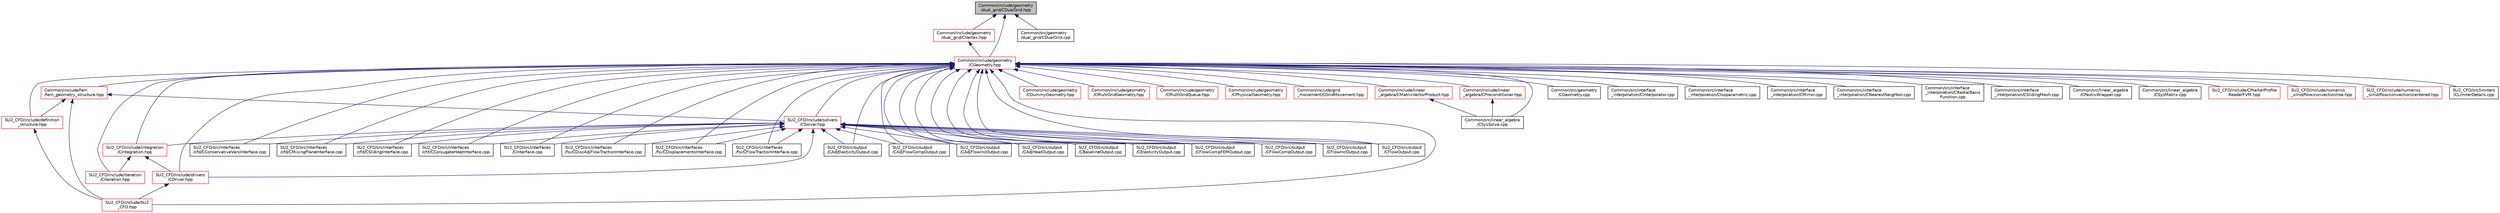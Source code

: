 digraph "Common/include/geometry/dual_grid/CDualGrid.hpp"
{
 // LATEX_PDF_SIZE
  edge [fontname="Helvetica",fontsize="10",labelfontname="Helvetica",labelfontsize="10"];
  node [fontname="Helvetica",fontsize="10",shape=record];
  Node1 [label="Common/include/geometry\l/dual_grid/CDualGrid.hpp",height=0.2,width=0.4,color="black", fillcolor="grey75", style="filled", fontcolor="black",tooltip="Headers of the main subroutines for doing the complete dual grid structure. The subroutines and funct..."];
  Node1 -> Node2 [dir="back",color="midnightblue",fontsize="10",style="solid",fontname="Helvetica"];
  Node2 [label="Common/include/geometry\l/CGeometry.hpp",height=0.2,width=0.4,color="red", fillcolor="white", style="filled",URL="$CGeometry_8hpp.html",tooltip="Headers of the main subroutines for creating the geometrical structure. The subroutines and functions..."];
  Node2 -> Node3 [dir="back",color="midnightblue",fontsize="10",style="solid",fontname="Helvetica"];
  Node3 [label="Common/include/fem\l/fem_geometry_structure.hpp",height=0.2,width=0.4,color="red", fillcolor="white", style="filled",URL="$fem__geometry__structure_8hpp.html",tooltip="Headers of the main subroutines for creating the geometrical structure for the FEM solver...."];
  Node3 -> Node7 [dir="back",color="midnightblue",fontsize="10",style="solid",fontname="Helvetica"];
  Node7 [label="SU2_CFD/include/definition\l_structure.hpp",height=0.2,width=0.4,color="red", fillcolor="white", style="filled",URL="$definition__structure_8hpp.html",tooltip="Headers of the main subroutines used by SU2_CFD. The subroutines and functions are in the definition_..."];
  Node7 -> Node8 [dir="back",color="midnightblue",fontsize="10",style="solid",fontname="Helvetica"];
  Node8 [label="SU2_CFD/include/SU2\l_CFD.hpp",height=0.2,width=0.4,color="red", fillcolor="white", style="filled",URL="$SU2__CFD_8hpp.html",tooltip="Headers of the main subroutines of the code SU2_CFD. The subroutines and functions are in the SU2_CFD..."];
  Node3 -> Node14 [dir="back",color="midnightblue",fontsize="10",style="solid",fontname="Helvetica"];
  Node14 [label="SU2_CFD/include/solvers\l/CSolver.hpp",height=0.2,width=0.4,color="red", fillcolor="white", style="filled",URL="$CSolver_8hpp.html",tooltip="Headers of the CSolver class which is inherited by all of the other solvers."];
  Node14 -> Node15 [dir="back",color="midnightblue",fontsize="10",style="solid",fontname="Helvetica"];
  Node15 [label="SU2_CFD/include/integration\l/CIntegration.hpp",height=0.2,width=0.4,color="red", fillcolor="white", style="filled",URL="$CIntegration_8hpp.html",tooltip="Declaration of the main routines to orchestrate space and time integration."];
  Node15 -> Node16 [dir="back",color="midnightblue",fontsize="10",style="solid",fontname="Helvetica"];
  Node16 [label="SU2_CFD/include/drivers\l/CDriver.hpp",height=0.2,width=0.4,color="red", fillcolor="white", style="filled",URL="$CDriver_8hpp.html",tooltip=" "];
  Node16 -> Node8 [dir="back",color="midnightblue",fontsize="10",style="solid",fontname="Helvetica"];
  Node15 -> Node37 [dir="back",color="midnightblue",fontsize="10",style="solid",fontname="Helvetica"];
  Node37 [label="SU2_CFD/include/iteration\l/CIteration.hpp",height=0.2,width=0.4,color="red", fillcolor="white", style="filled",URL="$CIteration_8hpp.html",tooltip="Headers of the iteration classes used by SU2_CFD. Each CIteration class represents an available physi..."];
  Node14 -> Node16 [dir="back",color="midnightblue",fontsize="10",style="solid",fontname="Helvetica"];
  Node14 -> Node128 [dir="back",color="midnightblue",fontsize="10",style="solid",fontname="Helvetica"];
  Node128 [label="SU2_CFD/src/interfaces\l/cfd/CConservativeVarsInterface.cpp",height=0.2,width=0.4,color="black", fillcolor="white", style="filled",URL="$CConservativeVarsInterface_8cpp.html",tooltip="Declaration and inlines of the class to transfer conservative variables from a generic zone into anot..."];
  Node14 -> Node129 [dir="back",color="midnightblue",fontsize="10",style="solid",fontname="Helvetica"];
  Node129 [label="SU2_CFD/src/interfaces\l/cfd/CMixingPlaneInterface.cpp",height=0.2,width=0.4,color="black", fillcolor="white", style="filled",URL="$CMixingPlaneInterface_8cpp.html",tooltip="Declaration and inlines of the class to transfer average variables needed for MixingPlane computation..."];
  Node14 -> Node130 [dir="back",color="midnightblue",fontsize="10",style="solid",fontname="Helvetica"];
  Node130 [label="SU2_CFD/src/interfaces\l/cfd/CSlidingInterface.cpp",height=0.2,width=0.4,color="black", fillcolor="white", style="filled",URL="$CSlidingInterface_8cpp.html",tooltip="Declaration and inlines of the class to transfer conservative variables from a generic zone into anot..."];
  Node14 -> Node131 [dir="back",color="midnightblue",fontsize="10",style="solid",fontname="Helvetica"];
  Node131 [label="SU2_CFD/src/interfaces\l/cht/CConjugateHeatInterface.cpp",height=0.2,width=0.4,color="black", fillcolor="white", style="filled",URL="$CConjugateHeatInterface_8cpp.html",tooltip="Declaration and inlines of the class to transfer temperature and heatflux density for conjugate heat ..."];
  Node14 -> Node132 [dir="back",color="midnightblue",fontsize="10",style="solid",fontname="Helvetica"];
  Node132 [label="SU2_CFD/src/interfaces\l/CInterface.cpp",height=0.2,width=0.4,color="black", fillcolor="white", style="filled",URL="$CInterface_8cpp.html",tooltip="Main subroutines for MPI transfer of information between zones."];
  Node14 -> Node133 [dir="back",color="midnightblue",fontsize="10",style="solid",fontname="Helvetica"];
  Node133 [label="SU2_CFD/src/interfaces\l/fsi/CDiscAdjFlowTractionInterface.cpp",height=0.2,width=0.4,color="black", fillcolor="white", style="filled",URL="$CDiscAdjFlowTractionInterface_8cpp.html",tooltip="Declaration and inlines of the class to transfer flow tractions from a fluid zone into a structural z..."];
  Node14 -> Node134 [dir="back",color="midnightblue",fontsize="10",style="solid",fontname="Helvetica"];
  Node134 [label="SU2_CFD/src/interfaces\l/fsi/CDisplacementsInterface.cpp",height=0.2,width=0.4,color="black", fillcolor="white", style="filled",URL="$CDisplacementsInterface_8cpp.html",tooltip="Main subroutines for transferring boundary displacements."];
  Node14 -> Node135 [dir="back",color="midnightblue",fontsize="10",style="solid",fontname="Helvetica"];
  Node135 [label="SU2_CFD/src/interfaces\l/fsi/CFlowTractionInterface.cpp",height=0.2,width=0.4,color="black", fillcolor="white", style="filled",URL="$CFlowTractionInterface_8cpp.html",tooltip="Declaration and inlines of the class to transfer flow tractions from a fluid zone into a structural z..."];
  Node14 -> Node136 [dir="back",color="midnightblue",fontsize="10",style="solid",fontname="Helvetica"];
  Node136 [label="SU2_CFD/src/output\l/CAdjElasticityOutput.cpp",height=0.2,width=0.4,color="black", fillcolor="white", style="filled",URL="$CAdjElasticityOutput_8cpp.html",tooltip="Main subroutines for elasticity discrete adjoint output."];
  Node14 -> Node137 [dir="back",color="midnightblue",fontsize="10",style="solid",fontname="Helvetica"];
  Node137 [label="SU2_CFD/src/output\l/CAdjFlowCompOutput.cpp",height=0.2,width=0.4,color="black", fillcolor="white", style="filled",URL="$CAdjFlowCompOutput_8cpp.html",tooltip="Main subroutines for flow discrete adjoint output."];
  Node14 -> Node138 [dir="back",color="midnightblue",fontsize="10",style="solid",fontname="Helvetica"];
  Node138 [label="SU2_CFD/src/output\l/CAdjFlowIncOutput.cpp",height=0.2,width=0.4,color="black", fillcolor="white", style="filled",URL="$CAdjFlowIncOutput_8cpp.html",tooltip="Main subroutines for flow discrete adjoint output."];
  Node14 -> Node140 [dir="back",color="midnightblue",fontsize="10",style="solid",fontname="Helvetica"];
  Node140 [label="SU2_CFD/src/output\l/CAdjHeatOutput.cpp",height=0.2,width=0.4,color="black", fillcolor="white", style="filled",URL="$CAdjHeatOutput_8cpp.html",tooltip="Main subroutines for flow discrete adjoint output."];
  Node14 -> Node141 [dir="back",color="midnightblue",fontsize="10",style="solid",fontname="Helvetica"];
  Node141 [label="SU2_CFD/src/output\l/CBaselineOutput.cpp",height=0.2,width=0.4,color="black", fillcolor="white", style="filled",URL="$CBaselineOutput_8cpp.html",tooltip="Main subroutines for flow discrete adjoint output."];
  Node14 -> Node142 [dir="back",color="midnightblue",fontsize="10",style="solid",fontname="Helvetica"];
  Node142 [label="SU2_CFD/src/output\l/CElasticityOutput.cpp",height=0.2,width=0.4,color="black", fillcolor="white", style="filled",URL="$CElasticityOutput_8cpp.html",tooltip="Main subroutines for FEA output."];
  Node14 -> Node143 [dir="back",color="midnightblue",fontsize="10",style="solid",fontname="Helvetica"];
  Node143 [label="SU2_CFD/src/output\l/CFlowCompFEMOutput.cpp",height=0.2,width=0.4,color="black", fillcolor="white", style="filled",URL="$CFlowCompFEMOutput_8cpp.html",tooltip="Main subroutines for compressible flow output."];
  Node14 -> Node144 [dir="back",color="midnightblue",fontsize="10",style="solid",fontname="Helvetica"];
  Node144 [label="SU2_CFD/src/output\l/CFlowCompOutput.cpp",height=0.2,width=0.4,color="black", fillcolor="white", style="filled",URL="$CFlowCompOutput_8cpp.html",tooltip="Main subroutines for compressible flow output."];
  Node14 -> Node145 [dir="back",color="midnightblue",fontsize="10",style="solid",fontname="Helvetica"];
  Node145 [label="SU2_CFD/src/output\l/CFlowIncOutput.cpp",height=0.2,width=0.4,color="black", fillcolor="white", style="filled",URL="$CFlowIncOutput_8cpp.html",tooltip="Main subroutines for incompressible flow output."];
  Node14 -> Node146 [dir="back",color="midnightblue",fontsize="10",style="solid",fontname="Helvetica"];
  Node146 [label="SU2_CFD/src/output\l/CFlowOutput.cpp",height=0.2,width=0.4,color="black", fillcolor="white", style="filled",URL="$CFlowOutput_8cpp.html",tooltip="Common functions for flow output."];
  Node3 -> Node8 [dir="back",color="midnightblue",fontsize="10",style="solid",fontname="Helvetica"];
  Node2 -> Node156 [dir="back",color="midnightblue",fontsize="10",style="solid",fontname="Helvetica"];
  Node156 [label="Common/include/geometry\l/CDummyGeometry.hpp",height=0.2,width=0.4,color="red", fillcolor="white", style="filled",URL="$CDummyGeometry_8hpp.html",tooltip="Headers of the dummy geometry class used in \"dry run\" mode."];
  Node2 -> Node158 [dir="back",color="midnightblue",fontsize="10",style="solid",fontname="Helvetica"];
  Node158 [label="Common/include/geometry\l/CMultiGridGeometry.hpp",height=0.2,width=0.4,color="red", fillcolor="white", style="filled",URL="$CMultiGridGeometry_8hpp.html",tooltip="Headers of the multigrid geometry class."];
  Node2 -> Node160 [dir="back",color="midnightblue",fontsize="10",style="solid",fontname="Helvetica"];
  Node160 [label="Common/include/geometry\l/CMultiGridQueue.hpp",height=0.2,width=0.4,color="red", fillcolor="white", style="filled",URL="$CMultiGridQueue_8hpp.html",tooltip="Header of the multigrid queue class for the FVM solver. The subroutines and functions are in the CMul..."];
  Node2 -> Node162 [dir="back",color="midnightblue",fontsize="10",style="solid",fontname="Helvetica"];
  Node162 [label="Common/include/geometry\l/CPhysicalGeometry.hpp",height=0.2,width=0.4,color="red", fillcolor="white", style="filled",URL="$CPhysicalGeometry_8hpp.html",tooltip="Headers of the physical geometry class used to read meshes from file."];
  Node2 -> Node167 [dir="back",color="midnightblue",fontsize="10",style="solid",fontname="Helvetica"];
  Node167 [label="Common/include/grid\l_movement/CGridMovement.hpp",height=0.2,width=0.4,color="red", fillcolor="white", style="filled",URL="$CGridMovement_8hpp.html",tooltip="Headers of the CGridMovement class."];
  Node2 -> Node175 [dir="back",color="midnightblue",fontsize="10",style="solid",fontname="Helvetica"];
  Node175 [label="Common/include/linear\l_algebra/CMatrixVectorProduct.hpp",height=0.2,width=0.4,color="red", fillcolor="white", style="filled",URL="$CMatrixVectorProduct_8hpp.html",tooltip="Headers for the classes related to sparse matrix-vector product wrappers. The actual operations are c..."];
  Node175 -> Node176 [dir="back",color="midnightblue",fontsize="10",style="solid",fontname="Helvetica"];
  Node176 [label="Common/src/linear_algebra\l/CSysSolve.cpp",height=0.2,width=0.4,color="black", fillcolor="white", style="filled",URL="$CSysSolve_8cpp.html",tooltip="Main classes required for solving linear systems of equations."];
  Node2 -> Node177 [dir="back",color="midnightblue",fontsize="10",style="solid",fontname="Helvetica"];
  Node177 [label="Common/include/linear\l_algebra/CPreconditioner.hpp",height=0.2,width=0.4,color="red", fillcolor="white", style="filled",URL="$CPreconditioner_8hpp.html",tooltip="Classes related to linear preconditioner wrappers. The actual operations are currently implemented mo..."];
  Node177 -> Node176 [dir="back",color="midnightblue",fontsize="10",style="solid",fontname="Helvetica"];
  Node2 -> Node178 [dir="back",color="midnightblue",fontsize="10",style="solid",fontname="Helvetica"];
  Node178 [label="Common/src/geometry\l/CGeometry.cpp",height=0.2,width=0.4,color="black", fillcolor="white", style="filled",URL="$CGeometry_8cpp.html",tooltip="Implementation of the base geometry class."];
  Node2 -> Node179 [dir="back",color="midnightblue",fontsize="10",style="solid",fontname="Helvetica"];
  Node179 [label="Common/src/interface\l_interpolation/CInterpolator.cpp",height=0.2,width=0.4,color="black", fillcolor="white", style="filled",URL="$CInterpolator_8cpp.html",tooltip="Definition of the base class for interface interpolation."];
  Node2 -> Node180 [dir="back",color="midnightblue",fontsize="10",style="solid",fontname="Helvetica"];
  Node180 [label="Common/src/interface\l_interpolation/CIsoparametric.cpp",height=0.2,width=0.4,color="black", fillcolor="white", style="filled",URL="$CIsoparametric_8cpp.html",tooltip="Implementation isoparametric interpolation (using FE shape functions)."];
  Node2 -> Node181 [dir="back",color="midnightblue",fontsize="10",style="solid",fontname="Helvetica"];
  Node181 [label="Common/src/interface\l_interpolation/CMirror.cpp",height=0.2,width=0.4,color="black", fillcolor="white", style="filled",URL="$CMirror_8cpp.html",tooltip="Implementation of mirror interpolation (conservative approach in FSI problems)."];
  Node2 -> Node182 [dir="back",color="midnightblue",fontsize="10",style="solid",fontname="Helvetica"];
  Node182 [label="Common/src/interface\l_interpolation/CNearestNeighbor.cpp",height=0.2,width=0.4,color="black", fillcolor="white", style="filled",URL="$CNearestNeighbor_8cpp.html",tooltip="Implementation of nearest neighbor interpolation."];
  Node2 -> Node183 [dir="back",color="midnightblue",fontsize="10",style="solid",fontname="Helvetica"];
  Node183 [label="Common/src/interface\l_interpolation/CRadialBasis\lFunction.cpp",height=0.2,width=0.4,color="black", fillcolor="white", style="filled",URL="$CRadialBasisFunction_8cpp.html",tooltip="Implementation of RBF interpolation."];
  Node2 -> Node184 [dir="back",color="midnightblue",fontsize="10",style="solid",fontname="Helvetica"];
  Node184 [label="Common/src/interface\l_interpolation/CSlidingMesh.cpp",height=0.2,width=0.4,color="black", fillcolor="white", style="filled",URL="$CSlidingMesh_8cpp.html",tooltip="Implementation of sliding mesh interpolation."];
  Node2 -> Node185 [dir="back",color="midnightblue",fontsize="10",style="solid",fontname="Helvetica"];
  Node185 [label="Common/src/linear_algebra\l/CPastixWrapper.cpp",height=0.2,width=0.4,color="black", fillcolor="white", style="filled",URL="$CPastixWrapper_8cpp.html",tooltip="An interface to the INRIA solver PaStiX (http://pastix.gforge.inria.fr/files/README-txt...."];
  Node2 -> Node186 [dir="back",color="midnightblue",fontsize="10",style="solid",fontname="Helvetica"];
  Node186 [label="Common/src/linear_algebra\l/CSysMatrix.cpp",height=0.2,width=0.4,color="black", fillcolor="white", style="filled",URL="$CSysMatrix_8cpp.html",tooltip="Implementation of the sparse matrix class."];
  Node2 -> Node176 [dir="back",color="midnightblue",fontsize="10",style="solid",fontname="Helvetica"];
  Node2 -> Node187 [dir="back",color="midnightblue",fontsize="10",style="solid",fontname="Helvetica"];
  Node187 [label="SU2_CFD/include/CMarkerProfile\lReaderFVM.hpp",height=0.2,width=0.4,color="red", fillcolor="white", style="filled",URL="$CMarkerProfileReaderFVM_8hpp.html",tooltip="Header file for the class CMarkerProfileReaderFVM. The implementations are in the CMarkerProfileReade..."];
  Node2 -> Node7 [dir="back",color="midnightblue",fontsize="10",style="solid",fontname="Helvetica"];
  Node2 -> Node14 [dir="back",color="midnightblue",fontsize="10",style="solid",fontname="Helvetica"];
  Node2 -> Node15 [dir="back",color="midnightblue",fontsize="10",style="solid",fontname="Helvetica"];
  Node2 -> Node16 [dir="back",color="midnightblue",fontsize="10",style="solid",fontname="Helvetica"];
  Node2 -> Node37 [dir="back",color="midnightblue",fontsize="10",style="solid",fontname="Helvetica"];
  Node2 -> Node189 [dir="back",color="midnightblue",fontsize="10",style="solid",fontname="Helvetica"];
  Node189 [label="SU2_CFD/include/numerics\l_simd/flow/convection/roe.hpp",height=0.2,width=0.4,color="red", fillcolor="white", style="filled",URL="$simd_2flow_2convection_2roe_8hpp.html",tooltip="Roe-family of convective schemes."];
  Node2 -> Node191 [dir="back",color="midnightblue",fontsize="10",style="solid",fontname="Helvetica"];
  Node191 [label="SU2_CFD/include/numerics\l_simd/flow/convection/centered.hpp",height=0.2,width=0.4,color="red", fillcolor="white", style="filled",URL="$simd_2flow_2convection_2centered_8hpp.html",tooltip="Centered convective schemes."];
  Node2 -> Node8 [dir="back",color="midnightblue",fontsize="10",style="solid",fontname="Helvetica"];
  Node2 -> Node128 [dir="back",color="midnightblue",fontsize="10",style="solid",fontname="Helvetica"];
  Node2 -> Node129 [dir="back",color="midnightblue",fontsize="10",style="solid",fontname="Helvetica"];
  Node2 -> Node130 [dir="back",color="midnightblue",fontsize="10",style="solid",fontname="Helvetica"];
  Node2 -> Node131 [dir="back",color="midnightblue",fontsize="10",style="solid",fontname="Helvetica"];
  Node2 -> Node132 [dir="back",color="midnightblue",fontsize="10",style="solid",fontname="Helvetica"];
  Node2 -> Node133 [dir="back",color="midnightblue",fontsize="10",style="solid",fontname="Helvetica"];
  Node2 -> Node134 [dir="back",color="midnightblue",fontsize="10",style="solid",fontname="Helvetica"];
  Node2 -> Node135 [dir="back",color="midnightblue",fontsize="10",style="solid",fontname="Helvetica"];
  Node2 -> Node192 [dir="back",color="midnightblue",fontsize="10",style="solid",fontname="Helvetica"];
  Node192 [label="SU2_CFD/src/limiters\l/CLimiterDetails.cpp",height=0.2,width=0.4,color="black", fillcolor="white", style="filled",URL="$CLimiterDetails_8cpp.html",tooltip="A class template that allows defining limiters via specialization of particular details."];
  Node2 -> Node136 [dir="back",color="midnightblue",fontsize="10",style="solid",fontname="Helvetica"];
  Node2 -> Node137 [dir="back",color="midnightblue",fontsize="10",style="solid",fontname="Helvetica"];
  Node2 -> Node138 [dir="back",color="midnightblue",fontsize="10",style="solid",fontname="Helvetica"];
  Node2 -> Node140 [dir="back",color="midnightblue",fontsize="10",style="solid",fontname="Helvetica"];
  Node2 -> Node141 [dir="back",color="midnightblue",fontsize="10",style="solid",fontname="Helvetica"];
  Node2 -> Node142 [dir="back",color="midnightblue",fontsize="10",style="solid",fontname="Helvetica"];
  Node2 -> Node143 [dir="back",color="midnightblue",fontsize="10",style="solid",fontname="Helvetica"];
  Node2 -> Node144 [dir="back",color="midnightblue",fontsize="10",style="solid",fontname="Helvetica"];
  Node2 -> Node145 [dir="back",color="midnightblue",fontsize="10",style="solid",fontname="Helvetica"];
  Node2 -> Node146 [dir="back",color="midnightblue",fontsize="10",style="solid",fontname="Helvetica"];
  Node1 -> Node197 [dir="back",color="midnightblue",fontsize="10",style="solid",fontname="Helvetica"];
  Node197 [label="Common/include/geometry\l/dual_grid/CVertex.hpp",height=0.2,width=0.4,color="red", fillcolor="white", style="filled",URL="$CVertex_8hpp.html",tooltip="Headers of the main subroutines for doing the complete dual grid structure. The subroutines and funct..."];
  Node197 -> Node2 [dir="back",color="midnightblue",fontsize="10",style="solid",fontname="Helvetica"];
  Node1 -> Node201 [dir="back",color="midnightblue",fontsize="10",style="solid",fontname="Helvetica"];
  Node201 [label="Common/src/geometry\l/dual_grid/CDualGrid.cpp",height=0.2,width=0.4,color="black", fillcolor="white", style="filled",URL="$CDualGrid_8cpp.html",tooltip="Main classes for defining the dual grid."];
}
